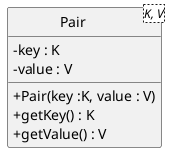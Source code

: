 @startuml
skinparam classAttributeIconSize 0
hide circle

class Pair <K, V> {
-key : K
-value : V
+Pair(key :K, value : V)
+getKey() : K
+getValue() : V
}
@enduml

